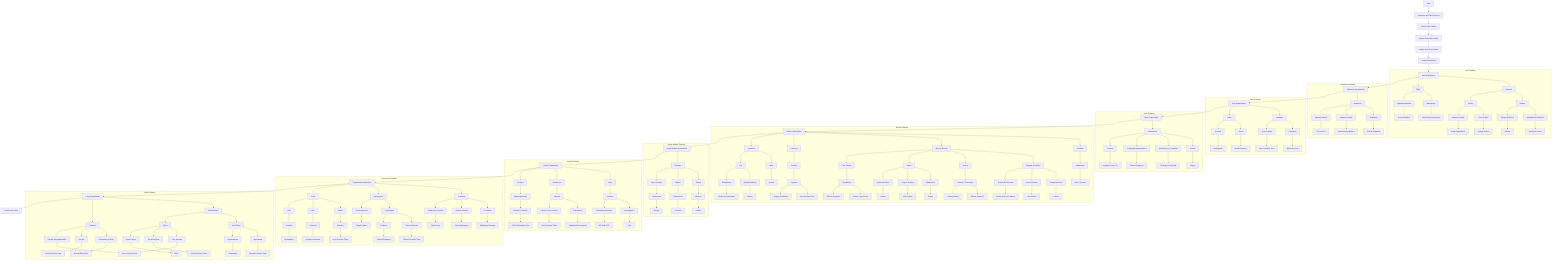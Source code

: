 flowchart TD
    %% Main Examination Sequence
    Start[Start] --> Introduce_and_Consent[Introduce and Take Consent]
    Introduce_and_Consent --> Position_Patient[Position the Patient]
    Position_Patient --> Inspection_Side[Inspect from Side of Bed]
    Inspection_Side --> Inspection_Foot[Inspect from Foot of Bed]
    Inspection_Foot --> Head_Examination[Head Examination]
    Head_Examination --> Hair[Hair Examination]
    Hair --> Eyebrows[Eyebrows Examination]
    Eyebrows --> Eyes[Eyes Examination]
    Eyes --> Nose[Nose Examination]
    Nose --> Mouth[Mouth Examination]
    Mouth --> Lymph_Nodes[Lymph Nodes Examination]
    Lymph_Nodes --> Hands[Hands Examination]
    Hands --> Fingernails[Fingernails Examination]
    Fingernails --> Legs[Legs Examination]
    Legs --> Thank_Patient[Thank the Patient]

    %% Subgraphs for Each Examination Step

    %% Hair Examination Subgraph
    subgraph Hair_Findings[Hair Findings]
        Hair --> Hair_Fluffy[Fluffy]
        Hair_Fluffy --> Hair_Hypoalbuminemia[Hypoalbuminemia]
        Hair_Hypoalbuminemia --> Hair_Serum_Albumin[Serum Albumin]
        Hair_Fluffy --> Hair_Malnutrition[Malnutrition]
        Hair_Malnutrition --> Hair_Nutritional_Assessment[Nutritional Assessment]
        Hair --> Hair_Alopecia[Alopecia]
        Hair_Alopecia --> Hair_Patchy[Patchy]
        Hair_Patchy --> Hair_Alopecia_Areata[Alopecia Areata]
        Hair_Alopecia_Areata --> Hair_Scalp_Examination[Scalp Examination]
        Hair_Patchy --> Hair_Tinea_Capitis[Tinea Capitis]
        Hair_Tinea_Capitis --> Hair_Fungal_Culture[Fungal Culture]
        Hair_Alopecia --> Hair_Diffuse[Diffuse]
        Hair_Diffuse --> Hair_Telogen_Effluvium[Telogen Effluvium]
        Hair_Telogen_Effluvium --> Hair_History[History]
        Hair_Diffuse --> Hair_Androgenetic_Alopecia[Androgenetic Alopecia]
        Hair_Androgenetic_Alopecia --> Hair_Hormone_Levels[Hormone Levels]
    end

    %% Eyebrows Examination Subgraph
    subgraph Eyebrows_Findings[Eyebrows Findings]
        Eyebrows --> Eyebrows_Madarosis[Madarosis]
        Eyebrows_Madarosis --> Eyebrows_Hypothyroidism[Hypothyroidism]
        Eyebrows_Hypothyroidism --> Eyebrows_TSH_T4[TSH and T4]
        Eyebrows_Madarosis --> Eyebrows_Alopecia_Areata[Alopecia Areata]
        Eyebrows_Alopecia_Areata --> Eyebrows_Autoimmune_Markers[Autoimmune Markers]
        Eyebrows_Madarosis --> Eyebrows_Blepharitis[Blepharitis]
        Eyebrows_Blepharitis --> Eyebrows_Clinical_Diagnosis[Clinical Diagnosis]
    end

    %% Eyes Examination Subgraph
    subgraph Eyes_Findings[Eyes Findings]
        Eyes --> Eyes_Pallor[Pallor]
        Eyes_Pallor --> Eyes_Anemia[Anemia]
        Eyes_Anemia --> Eyes_Hemoglobin[Hemoglobin]
        Eyes_Pallor --> Eyes_Shock[Shock]
        Eyes_Shock --> Eyes_Blood_Pressure[Blood Pressure]
        Eyes --> Eyes_Jaundice[Jaundice]
        Eyes_Jaundice --> Eyes_Liver_Disease[Liver Disease]
        Eyes_Liver_Disease --> Eyes_LFTs[Liver Function Tests]
        Eyes_Jaundice --> Eyes_Hemolysis[Hemolysis]
        Eyes_Hemolysis --> Eyes_Bilirubin[Bilirubin Levels]
    end

    %% Nose Examination Subgraph
    subgraph Nose_Findings[Nose Findings]
        Nose --> Nose_Deformities[Deformities]
        Nose_Deformities --> Nose_Trauma[Trauma]
        Nose_Trauma --> Nose_Imaging["Imaging (X-ray, CT)"]
        Nose_Deformities --> Nose_Congenital[Congenital Abnormalities]
        Nose_Congenital --> Nose_Clinical_Diagnosis[Clinical Diagnosis]
        Nose_Deformities --> Nose_Infections["Infections (e.g., Syphilis)"]
        Nose_Infections --> Nose_Serology_Syphilis[Serology for Syphilis]
        Nose_Deformities --> Nose_Tumors[Tumors]
        Nose_Tumors --> Nose_Biopsy[Biopsy]
    end

    %% Mouth Examination Subgraph
    subgraph Mouth_Findings[Mouth Findings]
        Mouth --> Mouth_Hydration[Hydration]
        Mouth_Hydration --> Mouth_Dry[Dry]
        Mouth_Dry --> Mouth_Dehydration[Dehydration]
        Mouth_Dehydration --> Mouth_History_Hydration[History of Fluid Intake]
        Mouth_Dry --> Mouth_Mouth_Breathing[Mouth Breathing]
        Mouth_Mouth_Breathing --> Mouth_History_Mouth_Breathing[History]
        Mouth_Hydration --> Mouth_Moist[Moist]
        Mouth_Moist --> Mouth_Normal_Hydration[Normal]
        Mouth --> Mouth_Cyanosis[Cyanosis]
        Mouth_Cyanosis --> Mouth_Present_Cyanosis[Present]
        Mouth_Present_Cyanosis --> Mouth_Hypoxia[Hypoxia]
        Mouth_Hypoxia --> Mouth_Oxygen_Saturation[Oxygen Saturation]
        Mouth_Hypoxia --> Mouth_ABG[Arterial Blood Gas]
        Mouth --> Mouth_Buccal_Mucosa[Buccal Mucosa]
        Mouth_Buccal_Mucosa --> Mouth_Thrush[Oral Thrush]
        Mouth_Thrush --> Mouth_Candidiasis[Candidiasis]
        Mouth_Candidiasis --> Mouth_Clinical_Diagnosis_Thrush[Clinical Diagnosis]
        Mouth_Candidiasis --> Mouth_Culture_Thrush[Culture if necessary]
        Mouth_Buccal_Mucosa --> Mouth_Ulcers[Ulcers]
        Mouth_Ulcers --> Mouth_Aphthous[Aphthous Ulcers]
        Mouth_Aphthous --> Mouth_History_Ulcers[History]
        Mouth_Ulcers --> Mouth_Herpes[Herpes Simplex]
        Mouth_Herpes --> Mouth_Viral_Culture[Viral Culture]
        Mouth_Ulcers --> Mouth_Malignancy[Malignancy]
        Mouth_Malignancy --> Mouth_Biopsy[Biopsy]
        Mouth_Buccal_Mucosa --> Mouth_Scurvy[Scurvy]
        Mouth_Scurvy --> Mouth_Vitamin_C_Deficiency[Vitamin C Deficiency]
        Mouth_Vitamin_C_Deficiency --> Mouth_Dietary_History[Dietary History]
        Mouth_Vitamin_C_Deficiency --> Mouth_Serum_Vitamin_C[Serum Vitamin C]
        Mouth_Buccal_Mucosa --> Mouth_Angular_Stomatitis[Angular Stomatitis]
        Mouth_Angular_Stomatitis --> Mouth_Vitamin_B_Deficiency[Vitamin B Deficiency]
        Mouth_Vitamin_B_Deficiency --> Mouth_Blood_Tests_Vitamins[Blood Tests for Vitamins]
        Mouth_Angular_Stomatitis --> Mouth_Iron_Deficiency[Iron Deficiency]
        Mouth_Iron_Deficiency --> Mouth_Iron_Studies[Iron Studies]
        Mouth_Angular_Stomatitis --> Mouth_Fungal_Infection[Fungal Infection]
        Mouth_Fungal_Infection --> Mouth_Culture_Angular[Culture]
        Mouth --> Mouth_Dentition[Dentition]
        Mouth_Dentition --> Mouth_Edentulous[Edentulous]
        Mouth_Edentulous --> Mouth_Note_Edentulous[Note if Present]
    end

    %% Lymph Nodes Examination Subgraph
    subgraph Lymph_Nodes_Findings[Lymph Nodes Findings]
        Lymph_Nodes --> LN_Enlarged[Enlarged]
        LN_Enlarged --> LN_Firm_Rubbery[Firm, Rubbery]
        LN_Firm_Rubbery --> LN_Lymphoma[Lymphoma]
        LN_Lymphoma --> LN_Biopsy[Biopsy]
        LN_Enlarged --> LN_Matted[Matted]
        LN_Matted --> LN_TB[Tuberculosis]
        LN_TB --> LN_TB_Tests[TB Tests]
        LN_Enlarged --> LN_Tender[Tender]
        LN_Tender --> LN_Infection[Infection]
        LN_Infection --> LN_Culture[Culture]
    end

    %% Hands Examination Subgraph
    subgraph Hands_Findings[Hands Findings]
        Hands --> Hands_Creases[Creases]
        Hands_Creases --> Hands_Hyperpigmented_Creases[Hyperpigmented]
        Hands_Hyperpigmented_Creases --> Hands_Addisons[Addison's Disease]
        Hands_Addisons --> Hands_ACTH_Stimulation[ACTH Stimulation Test]
        Hands --> Hands_Eminences[Eminences]
        Hands_Eminences --> Hands_Wasted_Eminences[Wasted]
        Hands_Wasted_Eminences --> Hands_CLD[Chronic Liver Disease]
        Hands_CLD --> Hands_LFTs[Liver Function Tests]
        Hands_Wasted_Eminences --> Hands_Malnutrition[Malnutrition]
        Hands_Malnutrition --> Hands_Nutritional_Assessment[Nutritional Assessment]
        Hands --> Hands_Joints[Joints]
        Hands_Joints --> Hands_Swollen_Joints[Swollen]
        Hands_Swollen_Joints --> Hands_RA[Rheumatoid Arthritis]
        Hands_RA --> Hands_RF_AntiCCP[RF, Anti-CCP]
        Hands_Swollen_Joints --> Hands_OA[Osteoarthritis]
        Hands_OA --> Hands_Xray[X-ray]
    end

    %% Fingernails Examination Subgraph
    subgraph Fingernails_Findings[Fingernails Findings]
        Fingernails --> FN_Color[Color]
        FN_Color --> FN_Pale[Pale]
        FN_Pale --> FN_Anemia[Anemia]
        FN_Anemia --> FN_Hemoglobin[Hemoglobin]
        FN_Color --> FN_Blue[Blue]
        FN_Blue --> FN_Cyanosis[Cyanosis]
        FN_Cyanosis --> FN_Oxygen_Saturation[Oxygen Saturation]
        FN_Color --> FN_Yellow[Yellow]
        FN_Yellow --> FN_Jaundice[Jaundice]
        FN_Jaundice --> FN_LFTs[Liver Function Tests]
        Fingernails --> FN_Appearance[Appearance]
        FN_Appearance --> FN_Onychomycosis[Onychomycosis]
        FN_Onychomycosis --> FN_Culture[Fungal Culture]
        FN_Appearance --> FN_Onycholysis[Onycholysis]
        FN_Onycholysis --> FN_Psoriasis[Psoriasis]
        FN_Psoriasis --> FN_Clinical_Diagnosis[Clinical Diagnosis]
        FN_Onycholysis --> FN_Thyroid_Disease[Thyroid Disease]
        FN_Thyroid_Disease --> FN_TFTs[Thyroid Function Tests]
        Fingernails --> FN_Clubbing[Clubbing]
        FN_Clubbing --> FN_Respiratory[Respiratory Causes]
        FN_Respiratory --> FN_Chest_Xray[Chest X-ray]
        FN_Clubbing --> FN_Cardiac[Cardiac Causes]
        FN_Cardiac --> FN_Echo[Echocardiogram]
        FN_Clubbing --> FN_GI[GI Causes]
        FN_GI --> FN_Abdominal_Imaging[Abdominal Imaging]
    end

    %% Legs Examination Subgraph
    subgraph Legs_Findings[Legs Findings]
        Legs --> Legs_Asterixis[Asterixis]
        Legs_Asterixis --> Legs_Hepatic_Encephalopathy[Hepatic Encephalopathy]
        Legs_Hepatic_Encephalopathy --> Legs_LFTs[Liver Function Tests]
        Legs_Asterixis --> Legs_Uremia[Uremia]
        Legs_Uremia --> Legs_Renal_Function[Renal Function Tests]
        Legs_Asterixis --> Legs_Respiratory_Failure[Respiratory Failure]
        Legs_Respiratory_Failure --> Legs_ABG[Arterial Blood Gas]
        Legs --> Legs_Edema[Pedal Edema]
        Legs_Edema --> Legs_Pitting[Pitting]
        Legs_Pitting --> Legs_Heart_Failure[Heart Failure]
        Legs_Heart_Failure --> Legs_BNP[BNP]
        Legs_Pitting --> Legs_Renal_Disease[Renal Disease]
        Legs_Renal_Disease --> Legs_Renal_Tests[Renal Function Tests]
        Legs_Pitting --> Legs_Liver_Disease[Liver Disease]
        Legs_Liver_Disease --> Legs_LFTs[Liver Function Tests]
        Legs_Edema --> Legs_Non_Pitting[Non-Pitting]
        Legs_Non_Pitting --> Legs_Lymphedema[Lymphedema]
        Legs_Lymphedema --> Legs_Ultrasound[Ultrasound]
        Legs_Non_Pitting --> Legs_Myxedema[Myxedema]
        Legs_Myxedema --> Legs_TFTs[Thyroid Function Tests]
    end